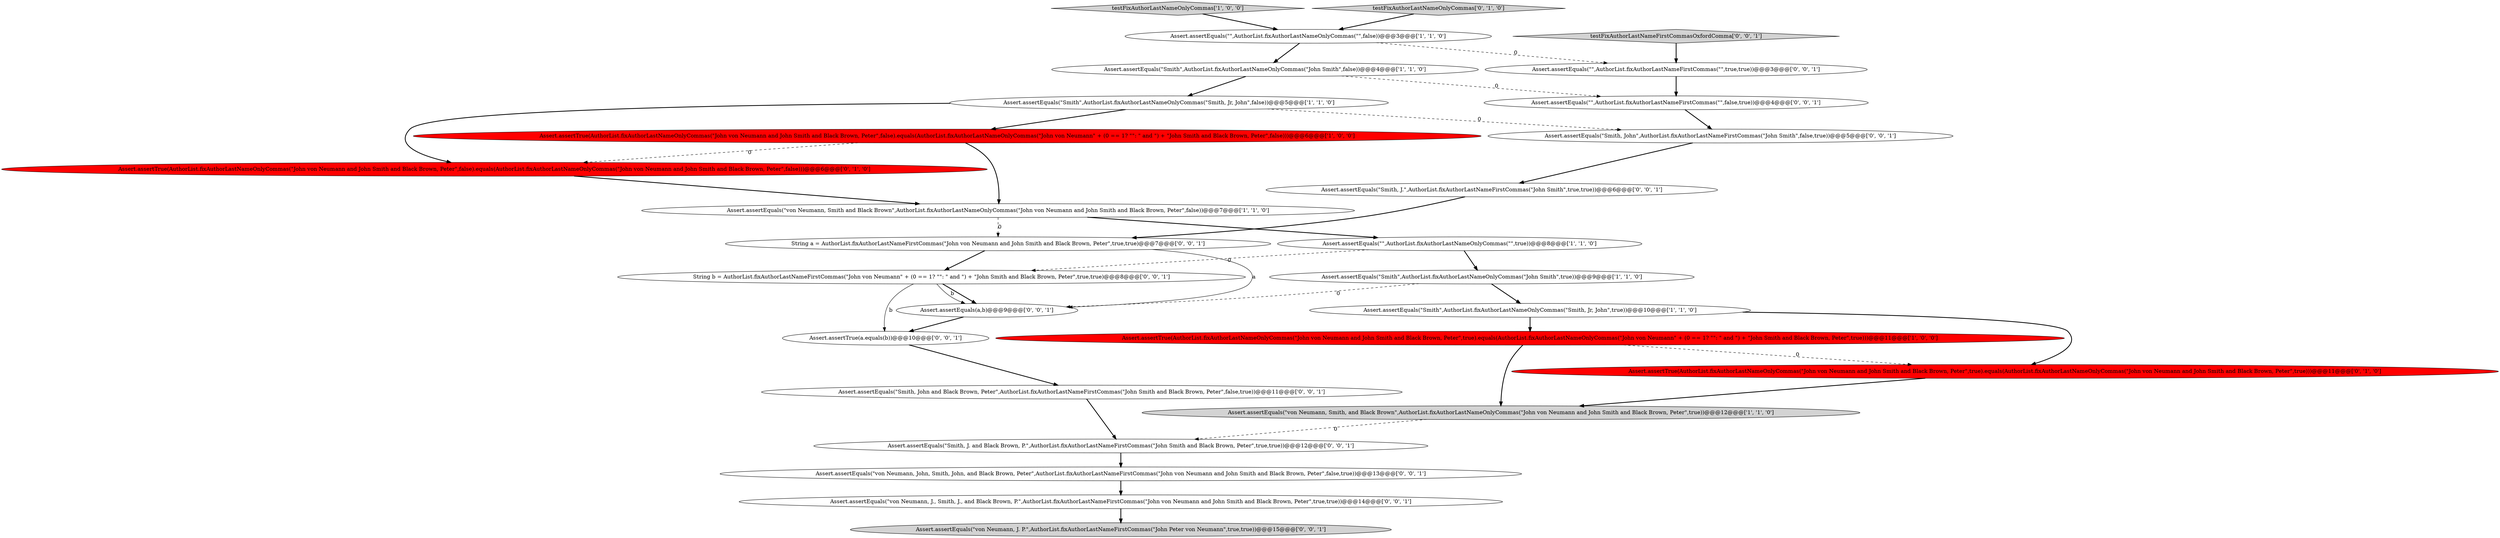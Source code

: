 digraph {
19 [style = filled, label = "Assert.assertEquals(a,b)@@@9@@@['0', '0', '1']", fillcolor = white, shape = ellipse image = "AAA0AAABBB3BBB"];
8 [style = filled, label = "Assert.assertEquals(\"\",AuthorList.fixAuthorLastNameOnlyCommas(\"\",false))@@@3@@@['1', '1', '0']", fillcolor = white, shape = ellipse image = "AAA0AAABBB1BBB"];
3 [style = filled, label = "Assert.assertEquals(\"\",AuthorList.fixAuthorLastNameOnlyCommas(\"\",true))@@@8@@@['1', '1', '0']", fillcolor = white, shape = ellipse image = "AAA0AAABBB1BBB"];
16 [style = filled, label = "Assert.assertEquals(\"von Neumann, J. P.\",AuthorList.fixAuthorLastNameFirstCommas(\"John Peter von Neumann\",true,true))@@@15@@@['0', '0', '1']", fillcolor = lightgray, shape = ellipse image = "AAA0AAABBB3BBB"];
10 [style = filled, label = "Assert.assertEquals(\"Smith\",AuthorList.fixAuthorLastNameOnlyCommas(\"Smith, Jr, John\",true))@@@10@@@['1', '1', '0']", fillcolor = white, shape = ellipse image = "AAA0AAABBB1BBB"];
18 [style = filled, label = "Assert.assertEquals(\"\",AuthorList.fixAuthorLastNameFirstCommas(\"\",false,true))@@@4@@@['0', '0', '1']", fillcolor = white, shape = ellipse image = "AAA0AAABBB3BBB"];
6 [style = filled, label = "Assert.assertTrue(AuthorList.fixAuthorLastNameOnlyCommas(\"John von Neumann and John Smith and Black Brown, Peter\",true).equals(AuthorList.fixAuthorLastNameOnlyCommas(\"John von Neumann\" + (0 == 1? \"\": \" and \") + \"John Smith and Black Brown, Peter\",true)))@@@11@@@['1', '0', '0']", fillcolor = red, shape = ellipse image = "AAA1AAABBB1BBB"];
1 [style = filled, label = "Assert.assertEquals(\"Smith\",AuthorList.fixAuthorLastNameOnlyCommas(\"Smith, Jr, John\",false))@@@5@@@['1', '1', '0']", fillcolor = white, shape = ellipse image = "AAA0AAABBB1BBB"];
9 [style = filled, label = "Assert.assertEquals(\"von Neumann, Smith and Black Brown\",AuthorList.fixAuthorLastNameOnlyCommas(\"John von Neumann and John Smith and Black Brown, Peter\",false))@@@7@@@['1', '1', '0']", fillcolor = white, shape = ellipse image = "AAA0AAABBB1BBB"];
27 [style = filled, label = "String b = AuthorList.fixAuthorLastNameFirstCommas(\"John von Neumann\" + (0 == 1? \"\": \" and \") + \"John Smith and Black Brown, Peter\",true,true)@@@8@@@['0', '0', '1']", fillcolor = white, shape = ellipse image = "AAA0AAABBB3BBB"];
0 [style = filled, label = "testFixAuthorLastNameOnlyCommas['1', '0', '0']", fillcolor = lightgray, shape = diamond image = "AAA0AAABBB1BBB"];
24 [style = filled, label = "String a = AuthorList.fixAuthorLastNameFirstCommas(\"John von Neumann and John Smith and Black Brown, Peter\",true,true)@@@7@@@['0', '0', '1']", fillcolor = white, shape = ellipse image = "AAA0AAABBB3BBB"];
26 [style = filled, label = "testFixAuthorLastNameFirstCommasOxfordComma['0', '0', '1']", fillcolor = lightgray, shape = diamond image = "AAA0AAABBB3BBB"];
23 [style = filled, label = "Assert.assertEquals(\"Smith, J.\",AuthorList.fixAuthorLastNameFirstCommas(\"John Smith\",true,true))@@@6@@@['0', '0', '1']", fillcolor = white, shape = ellipse image = "AAA0AAABBB3BBB"];
2 [style = filled, label = "Assert.assertEquals(\"Smith\",AuthorList.fixAuthorLastNameOnlyCommas(\"John Smith\",true))@@@9@@@['1', '1', '0']", fillcolor = white, shape = ellipse image = "AAA0AAABBB1BBB"];
7 [style = filled, label = "Assert.assertEquals(\"Smith\",AuthorList.fixAuthorLastNameOnlyCommas(\"John Smith\",false))@@@4@@@['1', '1', '0']", fillcolor = white, shape = ellipse image = "AAA0AAABBB1BBB"];
4 [style = filled, label = "Assert.assertTrue(AuthorList.fixAuthorLastNameOnlyCommas(\"John von Neumann and John Smith and Black Brown, Peter\",false).equals(AuthorList.fixAuthorLastNameOnlyCommas(\"John von Neumann\" + (0 == 1? \"\": \" and \") + \"John Smith and Black Brown, Peter\",false)))@@@6@@@['1', '0', '0']", fillcolor = red, shape = ellipse image = "AAA1AAABBB1BBB"];
15 [style = filled, label = "Assert.assertEquals(\"von Neumann, John, Smith, John, and Black Brown, Peter\",AuthorList.fixAuthorLastNameFirstCommas(\"John von Neumann and John Smith and Black Brown, Peter\",false,true))@@@13@@@['0', '0', '1']", fillcolor = white, shape = ellipse image = "AAA0AAABBB3BBB"];
22 [style = filled, label = "Assert.assertEquals(\"Smith, John\",AuthorList.fixAuthorLastNameFirstCommas(\"John Smith\",false,true))@@@5@@@['0', '0', '1']", fillcolor = white, shape = ellipse image = "AAA0AAABBB3BBB"];
14 [style = filled, label = "Assert.assertTrue(a.equals(b))@@@10@@@['0', '0', '1']", fillcolor = white, shape = ellipse image = "AAA0AAABBB3BBB"];
17 [style = filled, label = "Assert.assertEquals(\"\",AuthorList.fixAuthorLastNameFirstCommas(\"\",true,true))@@@3@@@['0', '0', '1']", fillcolor = white, shape = ellipse image = "AAA0AAABBB3BBB"];
12 [style = filled, label = "Assert.assertTrue(AuthorList.fixAuthorLastNameOnlyCommas(\"John von Neumann and John Smith and Black Brown, Peter\",false).equals(AuthorList.fixAuthorLastNameOnlyCommas(\"John von Neumann and John Smith and Black Brown, Peter\",false)))@@@6@@@['0', '1', '0']", fillcolor = red, shape = ellipse image = "AAA1AAABBB2BBB"];
20 [style = filled, label = "Assert.assertEquals(\"Smith, John and Black Brown, Peter\",AuthorList.fixAuthorLastNameFirstCommas(\"John Smith and Black Brown, Peter\",false,true))@@@11@@@['0', '0', '1']", fillcolor = white, shape = ellipse image = "AAA0AAABBB3BBB"];
13 [style = filled, label = "Assert.assertTrue(AuthorList.fixAuthorLastNameOnlyCommas(\"John von Neumann and John Smith and Black Brown, Peter\",true).equals(AuthorList.fixAuthorLastNameOnlyCommas(\"John von Neumann and John Smith and Black Brown, Peter\",true)))@@@11@@@['0', '1', '0']", fillcolor = red, shape = ellipse image = "AAA1AAABBB2BBB"];
25 [style = filled, label = "Assert.assertEquals(\"Smith, J. and Black Brown, P.\",AuthorList.fixAuthorLastNameFirstCommas(\"John Smith and Black Brown, Peter\",true,true))@@@12@@@['0', '0', '1']", fillcolor = white, shape = ellipse image = "AAA0AAABBB3BBB"];
21 [style = filled, label = "Assert.assertEquals(\"von Neumann, J., Smith, J., and Black Brown, P.\",AuthorList.fixAuthorLastNameFirstCommas(\"John von Neumann and John Smith and Black Brown, Peter\",true,true))@@@14@@@['0', '0', '1']", fillcolor = white, shape = ellipse image = "AAA0AAABBB3BBB"];
5 [style = filled, label = "Assert.assertEquals(\"von Neumann, Smith, and Black Brown\",AuthorList.fixAuthorLastNameOnlyCommas(\"John von Neumann and John Smith and Black Brown, Peter\",true))@@@12@@@['1', '1', '0']", fillcolor = lightgray, shape = ellipse image = "AAA0AAABBB1BBB"];
11 [style = filled, label = "testFixAuthorLastNameOnlyCommas['0', '1', '0']", fillcolor = lightgray, shape = diamond image = "AAA0AAABBB2BBB"];
4->9 [style = bold, label=""];
1->4 [style = bold, label=""];
2->19 [style = dashed, label="0"];
7->1 [style = bold, label=""];
7->18 [style = dashed, label="0"];
26->17 [style = bold, label=""];
9->24 [style = dashed, label="0"];
15->21 [style = bold, label=""];
3->27 [style = dashed, label="0"];
5->25 [style = dashed, label="0"];
2->10 [style = bold, label=""];
12->9 [style = bold, label=""];
20->25 [style = bold, label=""];
22->23 [style = bold, label=""];
10->6 [style = bold, label=""];
8->7 [style = bold, label=""];
4->12 [style = dashed, label="0"];
1->22 [style = dashed, label="0"];
6->5 [style = bold, label=""];
23->24 [style = bold, label=""];
18->22 [style = bold, label=""];
19->14 [style = bold, label=""];
6->13 [style = dashed, label="0"];
3->2 [style = bold, label=""];
10->13 [style = bold, label=""];
24->19 [style = solid, label="a"];
0->8 [style = bold, label=""];
1->12 [style = bold, label=""];
13->5 [style = bold, label=""];
25->15 [style = bold, label=""];
21->16 [style = bold, label=""];
9->3 [style = bold, label=""];
11->8 [style = bold, label=""];
8->17 [style = dashed, label="0"];
27->19 [style = bold, label=""];
27->19 [style = solid, label="b"];
24->27 [style = bold, label=""];
27->14 [style = solid, label="b"];
17->18 [style = bold, label=""];
14->20 [style = bold, label=""];
}
